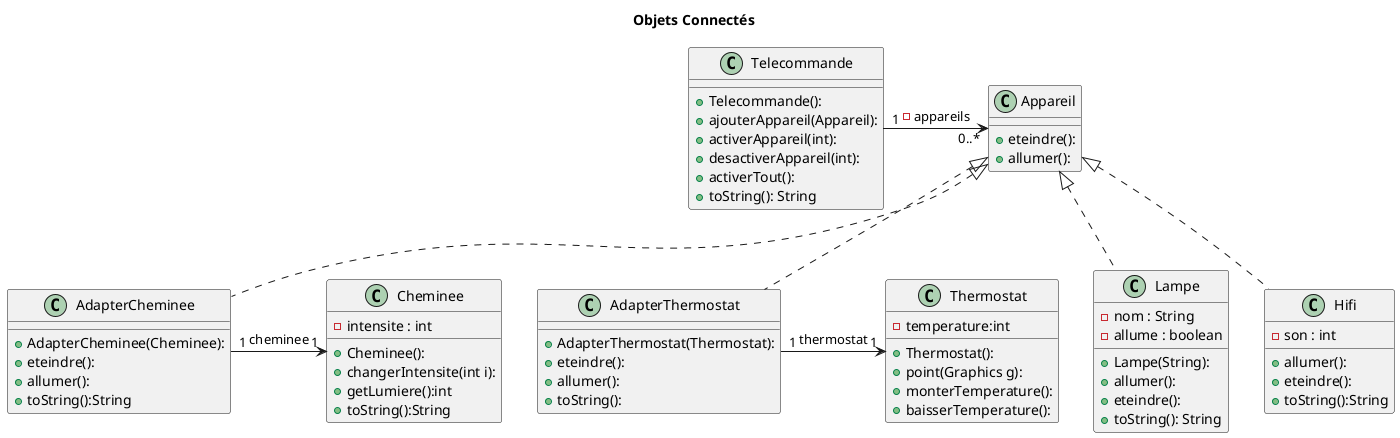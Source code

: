 @startuml
title Objets Connectés

'''classes
class Telecommande{
    + Telecommande():
    + ajouterAppareil(Appareil):
    + activerAppareil(int):
    + desactiverAppareil(int):
    + activerTout():
    + toString(): String
}

class Lampe{
    - nom : String
    - allume : boolean
    + Lampe(String):
    + allumer():
    + eteindre():
    + toString(): String
}

class Hifi{
    - son : int
    + allumer():
    + eteindre():
    + toString():String
}

class Cheminee{
    -intensite : int
    +Cheminee():
    +changerIntensite(int i):
    +getLumiere():int
    +toString():String
}

class AdapterCheminee{
    +AdapterCheminee(Cheminee):
    +eteindre():
    +allumer():
    +toString():String
}
'''Adapter : c'est un patron de conception qui permet à des objets incompatibles de collaborer.
'''La classe Adapter emballe les appels à un objet et les mets dans un format reconnaissable par le second objet.

class AdapterThermostat{
    +AdapterThermostat(Thermostat):
    +eteindre():
    +allumer():
    +toString():
}

class Thermostat{
    -temperature:int
    +Thermostat():
    +point(Graphics g):
    +monterTemperature():
    +baisserTemperature():
}

class Appareil{
    +eteindre():
    +allumer():

}

'''relations
Appareil <|.. Lampe
Appareil <|.. Hifi
Appareil <|.. AdapterCheminee
Appareil <|.. AdapterThermostat
Telecommande "1" -> "0..*" Appareil : - appareils
AdapterCheminee "1" -> "1" Cheminee : cheminee
AdapterThermostat "1" -> "1" Thermostat : thermostat
@enduml